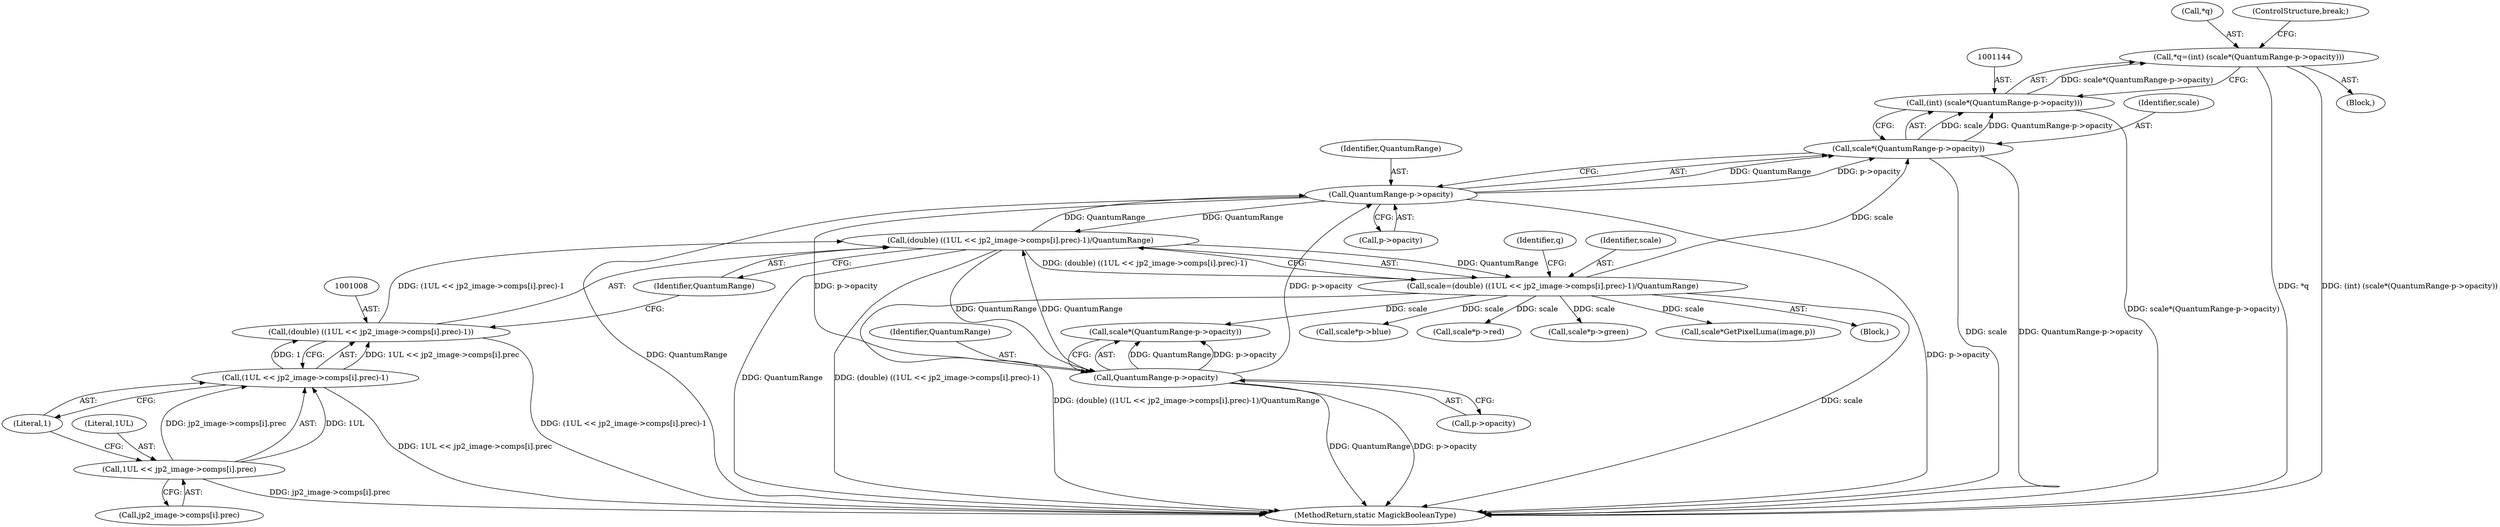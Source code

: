 digraph "0_ImageMagick_3d5ac8c20846871f1eb3068b65f93da7cd33bfd0_0@pointer" {
"1001140" [label="(Call,*q=(int) (scale*(QuantumRange-p->opacity)))"];
"1001143" [label="(Call,(int) (scale*(QuantumRange-p->opacity)))"];
"1001145" [label="(Call,scale*(QuantumRange-p->opacity))"];
"1001004" [label="(Call,scale=(double) ((1UL << jp2_image->comps[i].prec)-1)/QuantumRange)"];
"1001006" [label="(Call,(double) ((1UL << jp2_image->comps[i].prec)-1)/QuantumRange)"];
"1001007" [label="(Call,(double) ((1UL << jp2_image->comps[i].prec)-1))"];
"1001009" [label="(Call,(1UL << jp2_image->comps[i].prec)-1)"];
"1001010" [label="(Call,1UL << jp2_image->comps[i].prec)"];
"1001108" [label="(Call,QuantumRange-p->opacity)"];
"1001147" [label="(Call,QuantumRange-p->opacity)"];
"1001119" [label="(Call,scale*p->green)"];
"1001007" [label="(Call,(double) ((1UL << jp2_image->comps[i].prec)-1))"];
"1001011" [label="(Literal,1UL)"];
"1001140" [label="(Call,*q=(int) (scale*(QuantumRange-p->opacity)))"];
"1001077" [label="(Call,scale*GetPixelLuma(image,p))"];
"1001009" [label="(Call,(1UL << jp2_image->comps[i].prec)-1)"];
"1001004" [label="(Call,scale=(double) ((1UL << jp2_image->comps[i].prec)-1)/QuantumRange)"];
"1001005" [label="(Identifier,scale)"];
"1001145" [label="(Call,scale*(QuantumRange-p->opacity))"];
"1001110" [label="(Call,p->opacity)"];
"1001139" [label="(Block,)"];
"1001147" [label="(Call,QuantumRange-p->opacity)"];
"1001020" [label="(Identifier,QuantumRange)"];
"1001141" [label="(Call,*q)"];
"1001088" [label="(Call,scale*p->red)"];
"1001297" [label="(MethodReturn,static MagickBooleanType)"];
"1001001" [label="(Block,)"];
"1001019" [label="(Literal,1)"];
"1001010" [label="(Call,1UL << jp2_image->comps[i].prec)"];
"1001152" [label="(ControlStructure,break;)"];
"1001012" [label="(Call,jp2_image->comps[i].prec)"];
"1001108" [label="(Call,QuantumRange-p->opacity)"];
"1001146" [label="(Identifier,scale)"];
"1001022" [label="(Identifier,q)"];
"1001106" [label="(Call,scale*(QuantumRange-p->opacity))"];
"1001143" [label="(Call,(int) (scale*(QuantumRange-p->opacity)))"];
"1001132" [label="(Call,scale*p->blue)"];
"1001006" [label="(Call,(double) ((1UL << jp2_image->comps[i].prec)-1)/QuantumRange)"];
"1001109" [label="(Identifier,QuantumRange)"];
"1001149" [label="(Call,p->opacity)"];
"1001148" [label="(Identifier,QuantumRange)"];
"1001140" -> "1001139"  [label="AST: "];
"1001140" -> "1001143"  [label="CFG: "];
"1001141" -> "1001140"  [label="AST: "];
"1001143" -> "1001140"  [label="AST: "];
"1001152" -> "1001140"  [label="CFG: "];
"1001140" -> "1001297"  [label="DDG: *q"];
"1001140" -> "1001297"  [label="DDG: (int) (scale*(QuantumRange-p->opacity))"];
"1001143" -> "1001140"  [label="DDG: scale*(QuantumRange-p->opacity)"];
"1001143" -> "1001145"  [label="CFG: "];
"1001144" -> "1001143"  [label="AST: "];
"1001145" -> "1001143"  [label="AST: "];
"1001143" -> "1001297"  [label="DDG: scale*(QuantumRange-p->opacity)"];
"1001145" -> "1001143"  [label="DDG: scale"];
"1001145" -> "1001143"  [label="DDG: QuantumRange-p->opacity"];
"1001145" -> "1001147"  [label="CFG: "];
"1001146" -> "1001145"  [label="AST: "];
"1001147" -> "1001145"  [label="AST: "];
"1001145" -> "1001297"  [label="DDG: scale"];
"1001145" -> "1001297"  [label="DDG: QuantumRange-p->opacity"];
"1001004" -> "1001145"  [label="DDG: scale"];
"1001147" -> "1001145"  [label="DDG: QuantumRange"];
"1001147" -> "1001145"  [label="DDG: p->opacity"];
"1001004" -> "1001001"  [label="AST: "];
"1001004" -> "1001006"  [label="CFG: "];
"1001005" -> "1001004"  [label="AST: "];
"1001006" -> "1001004"  [label="AST: "];
"1001022" -> "1001004"  [label="CFG: "];
"1001004" -> "1001297"  [label="DDG: scale"];
"1001004" -> "1001297"  [label="DDG: (double) ((1UL << jp2_image->comps[i].prec)-1)/QuantumRange"];
"1001006" -> "1001004"  [label="DDG: (double) ((1UL << jp2_image->comps[i].prec)-1)"];
"1001006" -> "1001004"  [label="DDG: QuantumRange"];
"1001004" -> "1001077"  [label="DDG: scale"];
"1001004" -> "1001088"  [label="DDG: scale"];
"1001004" -> "1001106"  [label="DDG: scale"];
"1001004" -> "1001119"  [label="DDG: scale"];
"1001004" -> "1001132"  [label="DDG: scale"];
"1001006" -> "1001020"  [label="CFG: "];
"1001007" -> "1001006"  [label="AST: "];
"1001020" -> "1001006"  [label="AST: "];
"1001006" -> "1001297"  [label="DDG: (double) ((1UL << jp2_image->comps[i].prec)-1)"];
"1001006" -> "1001297"  [label="DDG: QuantumRange"];
"1001007" -> "1001006"  [label="DDG: (1UL << jp2_image->comps[i].prec)-1"];
"1001108" -> "1001006"  [label="DDG: QuantumRange"];
"1001147" -> "1001006"  [label="DDG: QuantumRange"];
"1001006" -> "1001108"  [label="DDG: QuantumRange"];
"1001006" -> "1001147"  [label="DDG: QuantumRange"];
"1001007" -> "1001009"  [label="CFG: "];
"1001008" -> "1001007"  [label="AST: "];
"1001009" -> "1001007"  [label="AST: "];
"1001020" -> "1001007"  [label="CFG: "];
"1001007" -> "1001297"  [label="DDG: (1UL << jp2_image->comps[i].prec)-1"];
"1001009" -> "1001007"  [label="DDG: 1UL << jp2_image->comps[i].prec"];
"1001009" -> "1001007"  [label="DDG: 1"];
"1001009" -> "1001019"  [label="CFG: "];
"1001010" -> "1001009"  [label="AST: "];
"1001019" -> "1001009"  [label="AST: "];
"1001009" -> "1001297"  [label="DDG: 1UL << jp2_image->comps[i].prec"];
"1001010" -> "1001009"  [label="DDG: 1UL"];
"1001010" -> "1001009"  [label="DDG: jp2_image->comps[i].prec"];
"1001010" -> "1001012"  [label="CFG: "];
"1001011" -> "1001010"  [label="AST: "];
"1001012" -> "1001010"  [label="AST: "];
"1001019" -> "1001010"  [label="CFG: "];
"1001010" -> "1001297"  [label="DDG: jp2_image->comps[i].prec"];
"1001108" -> "1001106"  [label="AST: "];
"1001108" -> "1001110"  [label="CFG: "];
"1001109" -> "1001108"  [label="AST: "];
"1001110" -> "1001108"  [label="AST: "];
"1001106" -> "1001108"  [label="CFG: "];
"1001108" -> "1001297"  [label="DDG: QuantumRange"];
"1001108" -> "1001297"  [label="DDG: p->opacity"];
"1001108" -> "1001106"  [label="DDG: QuantumRange"];
"1001108" -> "1001106"  [label="DDG: p->opacity"];
"1001147" -> "1001108"  [label="DDG: p->opacity"];
"1001108" -> "1001147"  [label="DDG: p->opacity"];
"1001147" -> "1001149"  [label="CFG: "];
"1001148" -> "1001147"  [label="AST: "];
"1001149" -> "1001147"  [label="AST: "];
"1001147" -> "1001297"  [label="DDG: QuantumRange"];
"1001147" -> "1001297"  [label="DDG: p->opacity"];
}
